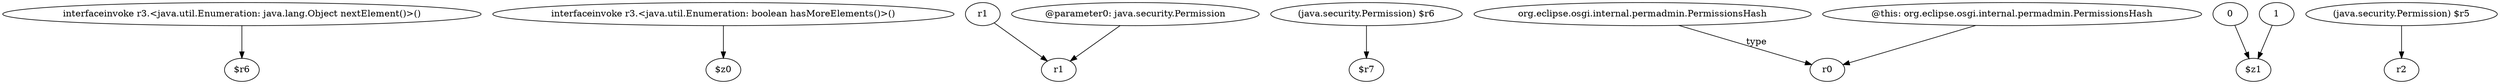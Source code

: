 digraph g {
0[label="interfaceinvoke r3.<java.util.Enumeration: java.lang.Object nextElement()>()"]
1[label="$r6"]
0->1[label=""]
2[label="interfaceinvoke r3.<java.util.Enumeration: boolean hasMoreElements()>()"]
3[label="$z0"]
2->3[label=""]
4[label="r1"]
5[label="r1"]
4->5[label=""]
6[label="(java.security.Permission) $r6"]
7[label="$r7"]
6->7[label=""]
8[label="org.eclipse.osgi.internal.permadmin.PermissionsHash"]
9[label="r0"]
8->9[label="type"]
10[label="@parameter0: java.security.Permission"]
10->5[label=""]
11[label="0"]
12[label="$z1"]
11->12[label=""]
13[label="@this: org.eclipse.osgi.internal.permadmin.PermissionsHash"]
13->9[label=""]
14[label="(java.security.Permission) $r5"]
15[label="r2"]
14->15[label=""]
16[label="1"]
16->12[label=""]
}